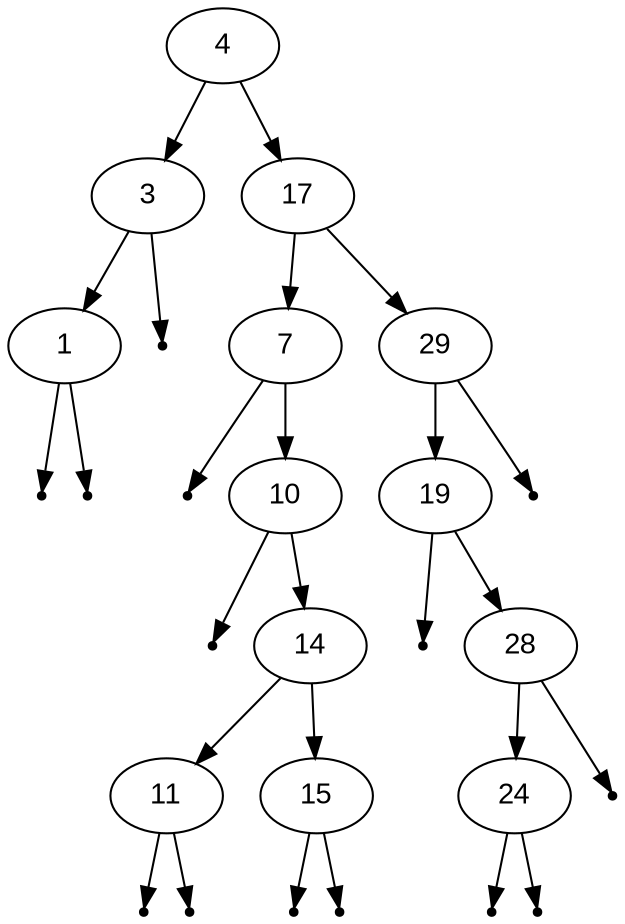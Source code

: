 digraph BST {
    node [fontname="Arial"];
    4 -> 3;
    3 -> 1;
    null0 [shape=point];
    1 -> null0;
    null1 [shape=point];
    1 -> null1;
    null2 [shape=point];
    3 -> null2;
    4 -> 17;
    17 -> 7;
    null3 [shape=point];
    7 -> null3;
    7 -> 10;
    null4 [shape=point];
    10 -> null4;
    10 -> 14;
    14 -> 11;
    null5 [shape=point];
    11 -> null5;
    null6 [shape=point];
    11 -> null6;
    14 -> 15;
    null7 [shape=point];
    15 -> null7;
    null8 [shape=point];
    15 -> null8;
    17 -> 29;
    29 -> 19;
    null9 [shape=point];
    19 -> null9;
    19 -> 28;
    28 -> 24;
    null10 [shape=point];
    24 -> null10;
    null11 [shape=point];
    24 -> null11;
    null12 [shape=point];
    28 -> null12;
    null13 [shape=point];
    29 -> null13;
}
